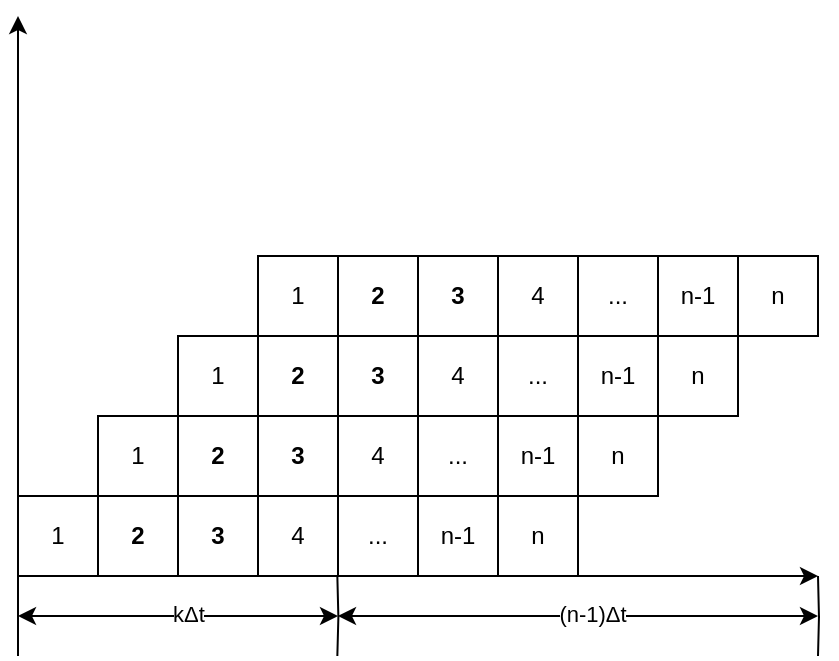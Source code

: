 <mxfile version="20.2.0" type="device"><diagram id="oRVtmwf6eG3VYsQDRhSj" name="第 1 页"><mxGraphModel dx="474" dy="262" grid="1" gridSize="10" guides="1" tooltips="1" connect="1" arrows="1" fold="1" page="1" pageScale="1" pageWidth="827" pageHeight="1169" math="0" shadow="0"><root><mxCell id="0"/><mxCell id="1" parent="0"/><mxCell id="1t5IU8BO-8fipDDDBGq8-1" value="" style="endArrow=classic;html=1;rounded=0;" edge="1" parent="1"><mxGeometry width="50" height="50" relative="1" as="geometry"><mxPoint x="280" y="320" as="sourcePoint"/><mxPoint x="680" y="320" as="targetPoint"/><Array as="points"><mxPoint x="340" y="320"/></Array></mxGeometry></mxCell><mxCell id="1t5IU8BO-8fipDDDBGq8-2" value="" style="endArrow=classic;html=1;rounded=0;" edge="1" parent="1"><mxGeometry width="50" height="50" relative="1" as="geometry"><mxPoint x="280" y="320" as="sourcePoint"/><mxPoint x="280" y="40" as="targetPoint"/></mxGeometry></mxCell><mxCell id="1t5IU8BO-8fipDDDBGq8-37" style="edgeStyle=orthogonalEdgeStyle;rounded=0;orthogonalLoop=1;jettySize=auto;html=1;exitX=0;exitY=1;exitDx=0;exitDy=0;endArrow=none;endFill=0;" edge="1" parent="1" source="1t5IU8BO-8fipDDDBGq8-3"><mxGeometry relative="1" as="geometry"><mxPoint x="280" y="360" as="targetPoint"/></mxGeometry></mxCell><mxCell id="1t5IU8BO-8fipDDDBGq8-3" value="1" style="rounded=0;whiteSpace=wrap;html=1;" vertex="1" parent="1"><mxGeometry x="280" y="280" width="40" height="40" as="geometry"/></mxCell><mxCell id="1t5IU8BO-8fipDDDBGq8-4" value="2" style="rounded=0;whiteSpace=wrap;html=1;fontStyle=1" vertex="1" parent="1"><mxGeometry x="320" y="280" width="40" height="40" as="geometry"/></mxCell><mxCell id="1t5IU8BO-8fipDDDBGq8-5" value="3" style="rounded=0;whiteSpace=wrap;html=1;fontStyle=1" vertex="1" parent="1"><mxGeometry x="360" y="280" width="40" height="40" as="geometry"/></mxCell><mxCell id="1t5IU8BO-8fipDDDBGq8-6" value="4" style="rounded=0;whiteSpace=wrap;html=1;" vertex="1" parent="1"><mxGeometry x="400" y="280" width="40" height="40" as="geometry"/></mxCell><mxCell id="1t5IU8BO-8fipDDDBGq8-8" value="..." style="rounded=0;whiteSpace=wrap;html=1;" vertex="1" parent="1"><mxGeometry x="440" y="280" width="40" height="40" as="geometry"/></mxCell><mxCell id="1t5IU8BO-8fipDDDBGq8-11" value="n-1&lt;br&gt;" style="rounded=0;whiteSpace=wrap;html=1;" vertex="1" parent="1"><mxGeometry x="480" y="280" width="40" height="40" as="geometry"/></mxCell><mxCell id="1t5IU8BO-8fipDDDBGq8-12" value="n" style="rounded=0;whiteSpace=wrap;html=1;" vertex="1" parent="1"><mxGeometry x="520" y="280" width="40" height="40" as="geometry"/></mxCell><mxCell id="1t5IU8BO-8fipDDDBGq8-14" value="1" style="rounded=0;whiteSpace=wrap;html=1;" vertex="1" parent="1"><mxGeometry x="320" y="240" width="40" height="40" as="geometry"/></mxCell><mxCell id="1t5IU8BO-8fipDDDBGq8-15" value="2" style="rounded=0;whiteSpace=wrap;html=1;fontStyle=1" vertex="1" parent="1"><mxGeometry x="360" y="240" width="40" height="40" as="geometry"/></mxCell><mxCell id="1t5IU8BO-8fipDDDBGq8-16" value="3" style="rounded=0;whiteSpace=wrap;html=1;fontStyle=1" vertex="1" parent="1"><mxGeometry x="400" y="240" width="40" height="40" as="geometry"/></mxCell><mxCell id="1t5IU8BO-8fipDDDBGq8-17" value="4" style="rounded=0;whiteSpace=wrap;html=1;" vertex="1" parent="1"><mxGeometry x="440" y="240" width="40" height="40" as="geometry"/></mxCell><mxCell id="1t5IU8BO-8fipDDDBGq8-18" value="..." style="rounded=0;whiteSpace=wrap;html=1;" vertex="1" parent="1"><mxGeometry x="480" y="240" width="40" height="40" as="geometry"/></mxCell><mxCell id="1t5IU8BO-8fipDDDBGq8-19" value="n-1&lt;br&gt;" style="rounded=0;whiteSpace=wrap;html=1;" vertex="1" parent="1"><mxGeometry x="520" y="240" width="40" height="40" as="geometry"/></mxCell><mxCell id="1t5IU8BO-8fipDDDBGq8-20" value="n" style="rounded=0;whiteSpace=wrap;html=1;" vertex="1" parent="1"><mxGeometry x="560" y="240" width="40" height="40" as="geometry"/></mxCell><mxCell id="1t5IU8BO-8fipDDDBGq8-21" value="1" style="rounded=0;whiteSpace=wrap;html=1;" vertex="1" parent="1"><mxGeometry x="360" y="200" width="40" height="40" as="geometry"/></mxCell><mxCell id="1t5IU8BO-8fipDDDBGq8-22" value="2" style="rounded=0;whiteSpace=wrap;html=1;fontStyle=1" vertex="1" parent="1"><mxGeometry x="400" y="200" width="40" height="40" as="geometry"/></mxCell><mxCell id="1t5IU8BO-8fipDDDBGq8-23" value="3" style="rounded=0;whiteSpace=wrap;html=1;fontStyle=1" vertex="1" parent="1"><mxGeometry x="440" y="200" width="40" height="40" as="geometry"/></mxCell><mxCell id="1t5IU8BO-8fipDDDBGq8-24" value="4" style="rounded=0;whiteSpace=wrap;html=1;" vertex="1" parent="1"><mxGeometry x="480" y="200" width="40" height="40" as="geometry"/></mxCell><mxCell id="1t5IU8BO-8fipDDDBGq8-25" value="..." style="rounded=0;whiteSpace=wrap;html=1;" vertex="1" parent="1"><mxGeometry x="520" y="200" width="40" height="40" as="geometry"/></mxCell><mxCell id="1t5IU8BO-8fipDDDBGq8-26" value="n-1&lt;br&gt;" style="rounded=0;whiteSpace=wrap;html=1;" vertex="1" parent="1"><mxGeometry x="560" y="200" width="40" height="40" as="geometry"/></mxCell><mxCell id="1t5IU8BO-8fipDDDBGq8-27" value="n" style="rounded=0;whiteSpace=wrap;html=1;" vertex="1" parent="1"><mxGeometry x="600" y="200" width="40" height="40" as="geometry"/></mxCell><mxCell id="1t5IU8BO-8fipDDDBGq8-28" value="1" style="rounded=0;whiteSpace=wrap;html=1;" vertex="1" parent="1"><mxGeometry x="400" y="160" width="40" height="40" as="geometry"/></mxCell><mxCell id="1t5IU8BO-8fipDDDBGq8-29" value="2" style="rounded=0;whiteSpace=wrap;html=1;fontStyle=1" vertex="1" parent="1"><mxGeometry x="440" y="160" width="40" height="40" as="geometry"/></mxCell><mxCell id="1t5IU8BO-8fipDDDBGq8-30" value="3" style="rounded=0;whiteSpace=wrap;html=1;fontStyle=1" vertex="1" parent="1"><mxGeometry x="480" y="160" width="40" height="40" as="geometry"/></mxCell><mxCell id="1t5IU8BO-8fipDDDBGq8-31" value="4" style="rounded=0;whiteSpace=wrap;html=1;" vertex="1" parent="1"><mxGeometry x="520" y="160" width="40" height="40" as="geometry"/></mxCell><mxCell id="1t5IU8BO-8fipDDDBGq8-32" value="..." style="rounded=0;whiteSpace=wrap;html=1;" vertex="1" parent="1"><mxGeometry x="560" y="160" width="40" height="40" as="geometry"/></mxCell><mxCell id="1t5IU8BO-8fipDDDBGq8-33" value="n-1&lt;br&gt;" style="rounded=0;whiteSpace=wrap;html=1;" vertex="1" parent="1"><mxGeometry x="600" y="160" width="40" height="40" as="geometry"/></mxCell><mxCell id="1t5IU8BO-8fipDDDBGq8-34" value="n" style="rounded=0;whiteSpace=wrap;html=1;" vertex="1" parent="1"><mxGeometry x="640" y="160" width="40" height="40" as="geometry"/></mxCell><mxCell id="1t5IU8BO-8fipDDDBGq8-35" value="" style="endArrow=classic;startArrow=classic;html=1;rounded=0;" edge="1" parent="1"><mxGeometry width="50" height="50" relative="1" as="geometry"><mxPoint x="280" y="340" as="sourcePoint"/><mxPoint x="440" y="340" as="targetPoint"/></mxGeometry></mxCell><mxCell id="1t5IU8BO-8fipDDDBGq8-38" value="kΔt" style="edgeLabel;html=1;align=center;verticalAlign=middle;resizable=0;points=[];" vertex="1" connectable="0" parent="1t5IU8BO-8fipDDDBGq8-35"><mxGeometry x="0.056" y="1" relative="1" as="geometry"><mxPoint as="offset"/></mxGeometry></mxCell><mxCell id="1t5IU8BO-8fipDDDBGq8-39" style="edgeStyle=orthogonalEdgeStyle;rounded=0;orthogonalLoop=1;jettySize=auto;html=1;exitX=0;exitY=1;exitDx=0;exitDy=0;endArrow=none;endFill=0;" edge="1" parent="1"><mxGeometry relative="1" as="geometry"><mxPoint x="439.67" y="360" as="targetPoint"/><mxPoint x="439.67" y="320" as="sourcePoint"/></mxGeometry></mxCell><mxCell id="1t5IU8BO-8fipDDDBGq8-40" style="edgeStyle=orthogonalEdgeStyle;rounded=0;orthogonalLoop=1;jettySize=auto;html=1;exitX=0;exitY=1;exitDx=0;exitDy=0;endArrow=none;endFill=0;" edge="1" parent="1"><mxGeometry relative="1" as="geometry"><mxPoint x="680" y="360" as="targetPoint"/><mxPoint x="680" y="320" as="sourcePoint"/></mxGeometry></mxCell><mxCell id="1t5IU8BO-8fipDDDBGq8-41" value="" style="endArrow=classic;startArrow=classic;html=1;rounded=0;" edge="1" parent="1"><mxGeometry width="50" height="50" relative="1" as="geometry"><mxPoint x="440" y="340" as="sourcePoint"/><mxPoint x="680" y="340" as="targetPoint"/></mxGeometry></mxCell><mxCell id="1t5IU8BO-8fipDDDBGq8-42" value="(n-1)Δt" style="edgeLabel;html=1;align=center;verticalAlign=middle;resizable=0;points=[];" vertex="1" connectable="0" parent="1t5IU8BO-8fipDDDBGq8-41"><mxGeometry x="0.056" y="1" relative="1" as="geometry"><mxPoint as="offset"/></mxGeometry></mxCell></root></mxGraphModel></diagram></mxfile>